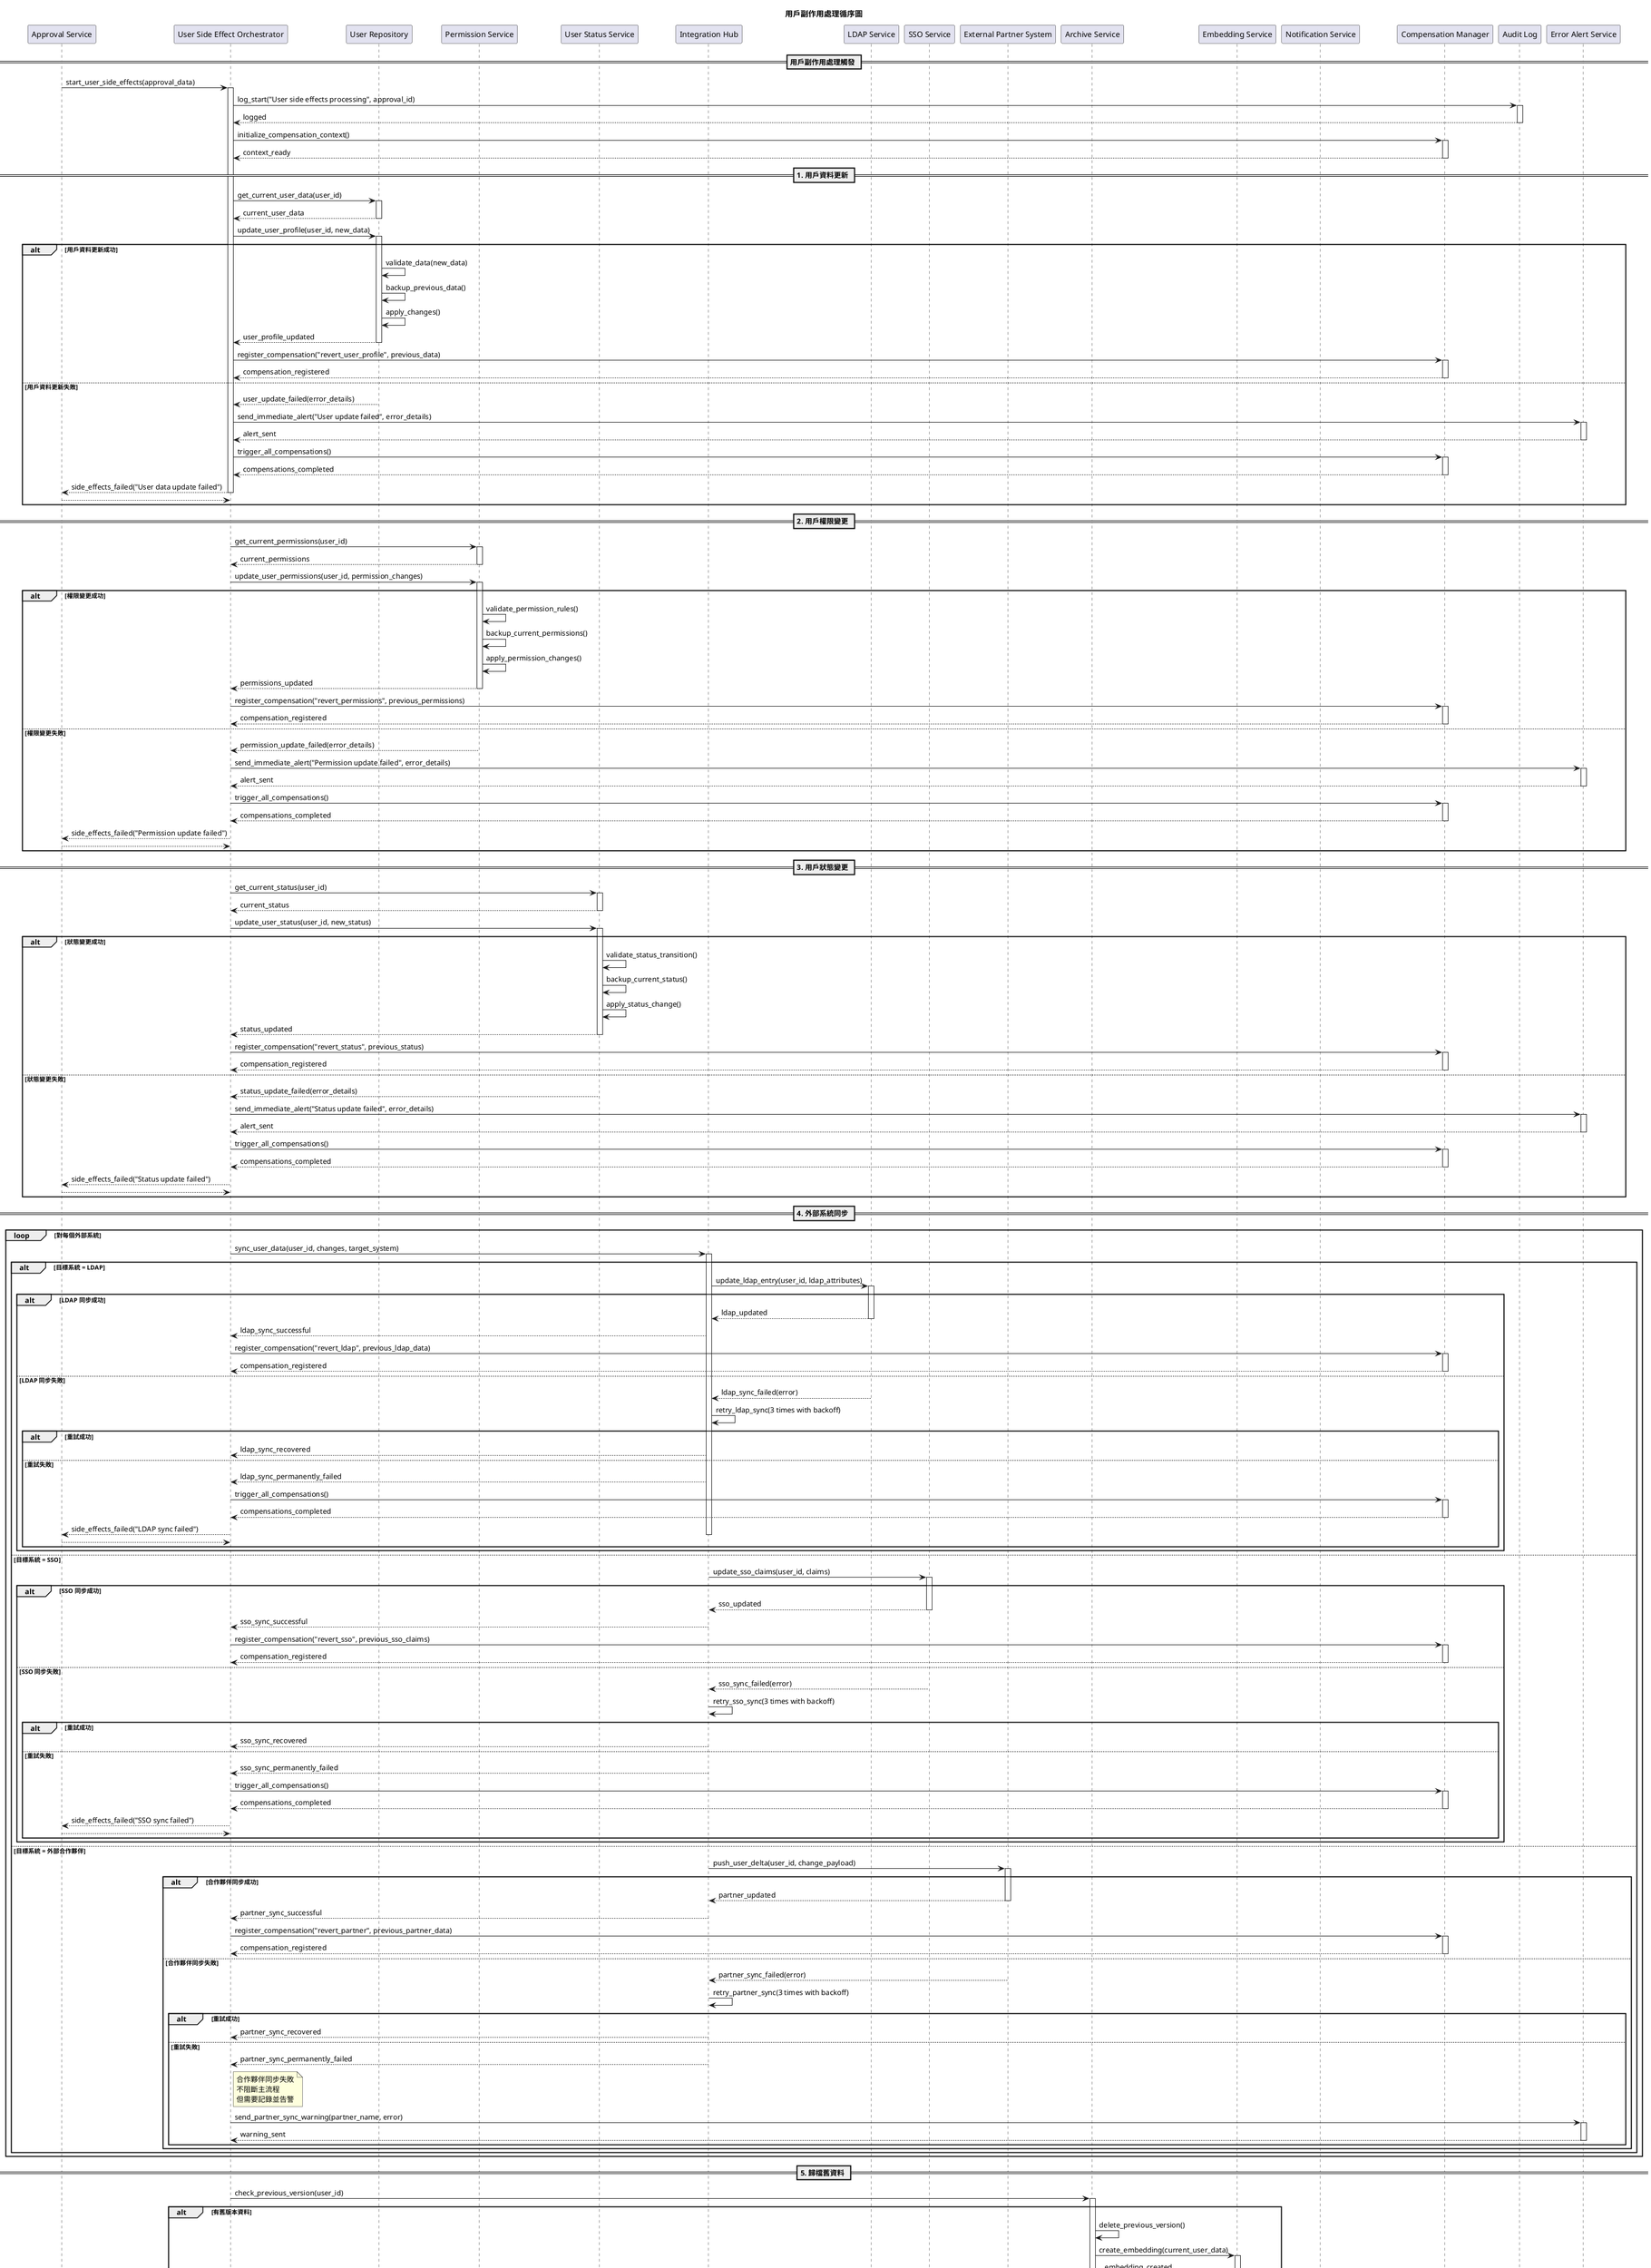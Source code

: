 @startuml 用戶副作用處理
title 用戶副作用處理循序圖

participant "Approval Service" as ApprovalSvc
participant "User Side Effect Orchestrator" as Orchestrator
participant "User Repository" as UserRepo
participant "Permission Service" as PermissionSvc
participant "User Status Service" as StatusSvc
participant "Integration Hub" as IntegrationHub
participant "LDAP Service" as LDAP
participant "SSO Service" as SSO
participant "External Partner System" as Partner
participant "Archive Service" as ArchiveSvc
participant "Embedding Service" as EmbeddingService
participant "Notification Service" as NotifySvc
participant "Compensation Manager" as CompMgr
participant "Audit Log" as AuditLog
participant "Error Alert Service" as ErrorAlert

== 用戶副作用處理觸發 ==

ApprovalSvc -> Orchestrator : start_user_side_effects(approval_data)
activate Orchestrator

Orchestrator -> AuditLog : log_start("User side effects processing", approval_id)
activate AuditLog
AuditLog --> Orchestrator : logged
deactivate AuditLog

Orchestrator -> CompMgr : initialize_compensation_context()
activate CompMgr
CompMgr --> Orchestrator : context_ready
deactivate CompMgr

== 1. 用戶資料更新 ==

Orchestrator -> UserRepo : get_current_user_data(user_id)
activate UserRepo
UserRepo --> Orchestrator : current_user_data
deactivate UserRepo

Orchestrator -> UserRepo : update_user_profile(user_id, new_data)
activate UserRepo

alt 用戶資料更新成功
    UserRepo -> UserRepo : validate_data(new_data)
    UserRepo -> UserRepo : backup_previous_data()
    UserRepo -> UserRepo : apply_changes()
    UserRepo --> Orchestrator : user_profile_updated
    deactivate UserRepo
    
    Orchestrator -> CompMgr : register_compensation("revert_user_profile", previous_data)
    activate CompMgr
    CompMgr --> Orchestrator : compensation_registered
    deactivate CompMgr
    
else 用戶資料更新失敗
    UserRepo --> Orchestrator : user_update_failed(error_details)
    deactivate UserRepo
    
    Orchestrator -> ErrorAlert : send_immediate_alert("User update failed", error_details)
    activate ErrorAlert
    ErrorAlert --> Orchestrator : alert_sent
    deactivate ErrorAlert
    
    Orchestrator -> CompMgr : trigger_all_compensations()
    activate CompMgr
    CompMgr --> Orchestrator : compensations_completed
    deactivate CompMgr
    
    Orchestrator --> ApprovalSvc : side_effects_failed("User data update failed")
    deactivate Orchestrator
    return
end

== 2. 用戶權限變更 ==

Orchestrator -> PermissionSvc : get_current_permissions(user_id)
activate PermissionSvc
PermissionSvc --> Orchestrator : current_permissions
deactivate PermissionSvc

Orchestrator -> PermissionSvc : update_user_permissions(user_id, permission_changes)
activate PermissionSvc

alt 權限變更成功
    PermissionSvc -> PermissionSvc : validate_permission_rules()
    PermissionSvc -> PermissionSvc : backup_current_permissions()
    PermissionSvc -> PermissionSvc : apply_permission_changes()
    PermissionSvc --> Orchestrator : permissions_updated
    deactivate PermissionSvc
    
    Orchestrator -> CompMgr : register_compensation("revert_permissions", previous_permissions)
    activate CompMgr
    CompMgr --> Orchestrator : compensation_registered
    deactivate CompMgr
    
else 權限變更失敗
    PermissionSvc --> Orchestrator : permission_update_failed(error_details)
    deactivate PermissionSvc
    
    Orchestrator -> ErrorAlert : send_immediate_alert("Permission update failed", error_details)
    activate ErrorAlert
    ErrorAlert --> Orchestrator : alert_sent
    deactivate ErrorAlert
    
    Orchestrator -> CompMgr : trigger_all_compensations()
    activate CompMgr
    CompMgr --> Orchestrator : compensations_completed
    deactivate CompMgr
    
    Orchestrator --> ApprovalSvc : side_effects_failed("Permission update failed")
    deactivate Orchestrator
    return
end

== 3. 用戶狀態變更 ==

Orchestrator -> StatusSvc : get_current_status(user_id)
activate StatusSvc
StatusSvc --> Orchestrator : current_status
deactivate StatusSvc

Orchestrator -> StatusSvc : update_user_status(user_id, new_status)
activate StatusSvc

alt 狀態變更成功
    StatusSvc -> StatusSvc : validate_status_transition()
    StatusSvc -> StatusSvc : backup_current_status()
    StatusSvc -> StatusSvc : apply_status_change()
    StatusSvc --> Orchestrator : status_updated
    deactivate StatusSvc
    
    Orchestrator -> CompMgr : register_compensation("revert_status", previous_status)
    activate CompMgr
    CompMgr --> Orchestrator : compensation_registered
    deactivate CompMgr
    
else 狀態變更失敗
    StatusSvc --> Orchestrator : status_update_failed(error_details)
    deactivate StatusSvc
    
    Orchestrator -> ErrorAlert : send_immediate_alert("Status update failed", error_details)
    activate ErrorAlert
    ErrorAlert --> Orchestrator : alert_sent
    deactivate ErrorAlert
    
    Orchestrator -> CompMgr : trigger_all_compensations()
    activate CompMgr
    CompMgr --> Orchestrator : compensations_completed
    deactivate CompMgr
    
    Orchestrator --> ApprovalSvc : side_effects_failed("Status update failed")
    deactivate Orchestrator
    return
end

== 4. 外部系統同步 ==

loop 對每個外部系統
    Orchestrator -> IntegrationHub : sync_user_data(user_id, changes, target_system)
    activate IntegrationHub
    
    alt 目標系統 = LDAP
        IntegrationHub -> LDAP : update_ldap_entry(user_id, ldap_attributes)
        activate LDAP
        
        alt LDAP 同步成功
            LDAP --> IntegrationHub : ldap_updated
            deactivate LDAP
            IntegrationHub --> Orchestrator : ldap_sync_successful
            
            Orchestrator -> CompMgr : register_compensation("revert_ldap", previous_ldap_data)
            activate CompMgr
            CompMgr --> Orchestrator : compensation_registered
            deactivate CompMgr
            
        else LDAP 同步失敗
            LDAP --> IntegrationHub : ldap_sync_failed(error)
            deactivate LDAP
            
            IntegrationHub -> IntegrationHub : retry_ldap_sync(3 times with backoff)
            
            alt 重試成功
                IntegrationHub --> Orchestrator : ldap_sync_recovered
            else 重試失敗
                IntegrationHub --> Orchestrator : ldap_sync_permanently_failed
                
                Orchestrator -> CompMgr : trigger_all_compensations()
                activate CompMgr
                CompMgr --> Orchestrator : compensations_completed
                deactivate CompMgr
                
                Orchestrator --> ApprovalSvc : side_effects_failed("LDAP sync failed")
                deactivate IntegrationHub
                deactivate Orchestrator
                return
            end
        end
        
    else 目標系統 = SSO
        IntegrationHub -> SSO : update_sso_claims(user_id, claims)
        activate SSO
        
        alt SSO 同步成功
            SSO --> IntegrationHub : sso_updated
            deactivate SSO
            IntegrationHub --> Orchestrator : sso_sync_successful
            
            Orchestrator -> CompMgr : register_compensation("revert_sso", previous_sso_claims)
            activate CompMgr
            CompMgr --> Orchestrator : compensation_registered
            deactivate CompMgr
            
        else SSO 同步失敗
            SSO --> IntegrationHub : sso_sync_failed(error)
            deactivate SSO
            
            IntegrationHub -> IntegrationHub : retry_sso_sync(3 times with backoff)
            
            alt 重試成功
                IntegrationHub --> Orchestrator : sso_sync_recovered
            else 重試失敗
                IntegrationHub --> Orchestrator : sso_sync_permanently_failed
                
                Orchestrator -> CompMgr : trigger_all_compensations()
                activate CompMgr
                CompMgr --> Orchestrator : compensations_completed
                deactivate CompMgr
                
                Orchestrator --> ApprovalSvc : side_effects_failed("SSO sync failed")
                deactivate IntegrationHub
                deactivate Orchestrator
                return
            end
        end
        
    else 目標系統 = 外部合作夥伴
        IntegrationHub -> Partner : push_user_delta(user_id, change_payload)
        activate Partner
        
        alt 合作夥伴同步成功
            Partner --> IntegrationHub : partner_updated
            deactivate Partner
            IntegrationHub --> Orchestrator : partner_sync_successful
            
            Orchestrator -> CompMgr : register_compensation("revert_partner", previous_partner_data)
            activate CompMgr
            CompMgr --> Orchestrator : compensation_registered
            deactivate CompMgr
            
        else 合作夥伴同步失敗
            Partner --> IntegrationHub : partner_sync_failed(error)
            deactivate Partner
            
            IntegrationHub -> IntegrationHub : retry_partner_sync(3 times with backoff)
            
            alt 重試成功
                IntegrationHub --> Orchestrator : partner_sync_recovered
            else 重試失敗
                IntegrationHub --> Orchestrator : partner_sync_permanently_failed
                
                note right of Orchestrator : 合作夥伴同步失敗\n不阻斷主流程\n但需要記錄並告警
                
                Orchestrator -> ErrorAlert : send_partner_sync_warning(partner_name, error)
                activate ErrorAlert
                ErrorAlert --> Orchestrator : warning_sent
                deactivate ErrorAlert
            end
        end
    end
    
    deactivate IntegrationHub
end

== 5. 歸檔舊資料 ==

Orchestrator -> ArchiveSvc : check_previous_version(user_id)
activate ArchiveSvc

alt 有舊版本資料
    ArchiveSvc -> ArchiveSvc : delete_previous_version()
    ArchiveSvc -> EmbeddingService : create_embedding(current_user_data)
    activate EmbeddingService
    EmbeddingService --> ArchiveSvc : embedding_created
    deactivate EmbeddingService
    
    ArchiveSvc -> ArchiveSvc : archive_with_embedding()
    ArchiveSvc --> Orchestrator : archival_completed
    
else 無舊版本資料
    ArchiveSvc -> EmbeddingService : create_embedding(current_user_data)
    activate EmbeddingService
    EmbeddingService --> ArchiveSvc : embedding_created
    deactivate EmbeddingService
    
    ArchiveSvc -> ArchiveSvc : archive_first_version()
    ArchiveSvc --> Orchestrator : archival_completed
end

deactivate ArchiveSvc

== 6. 發送通知 ==

Orchestrator -> NotifySvc : send_user_update_notification(user_id, changes_summary)
activate NotifySvc

NotifySvc -> NotifySvc : generate_notification_content()
NotifySvc -> NotifySvc : send_email_to_user()
NotifySvc -> NotifySvc : send_email_to_initiator()

NotifySvc --> Orchestrator : notifications_sent
deactivate NotifySvc

== 完成處理 ==

Orchestrator -> AuditLog : log_completion("User side effects completed successfully", approval_id)
activate AuditLog
AuditLog --> Orchestrator : completion_logged
deactivate AuditLog

Orchestrator -> CompMgr : clear_compensation_context()
activate CompMgr
CompMgr --> Orchestrator : context_cleared
deactivate CompMgr

Orchestrator --> ApprovalSvc : side_effects_completed_successfully()
deactivate Orchestrator

note over ApprovalSvc, ErrorAlert : 用戶副作用處理確保了：\n1. 資料一致性（補償機制）\n2. 外部系統同步\n3. 舊資料歸檔與 embedding\n4. 完整的審計追蹤\n5. 錯誤處理與告警

@enduml